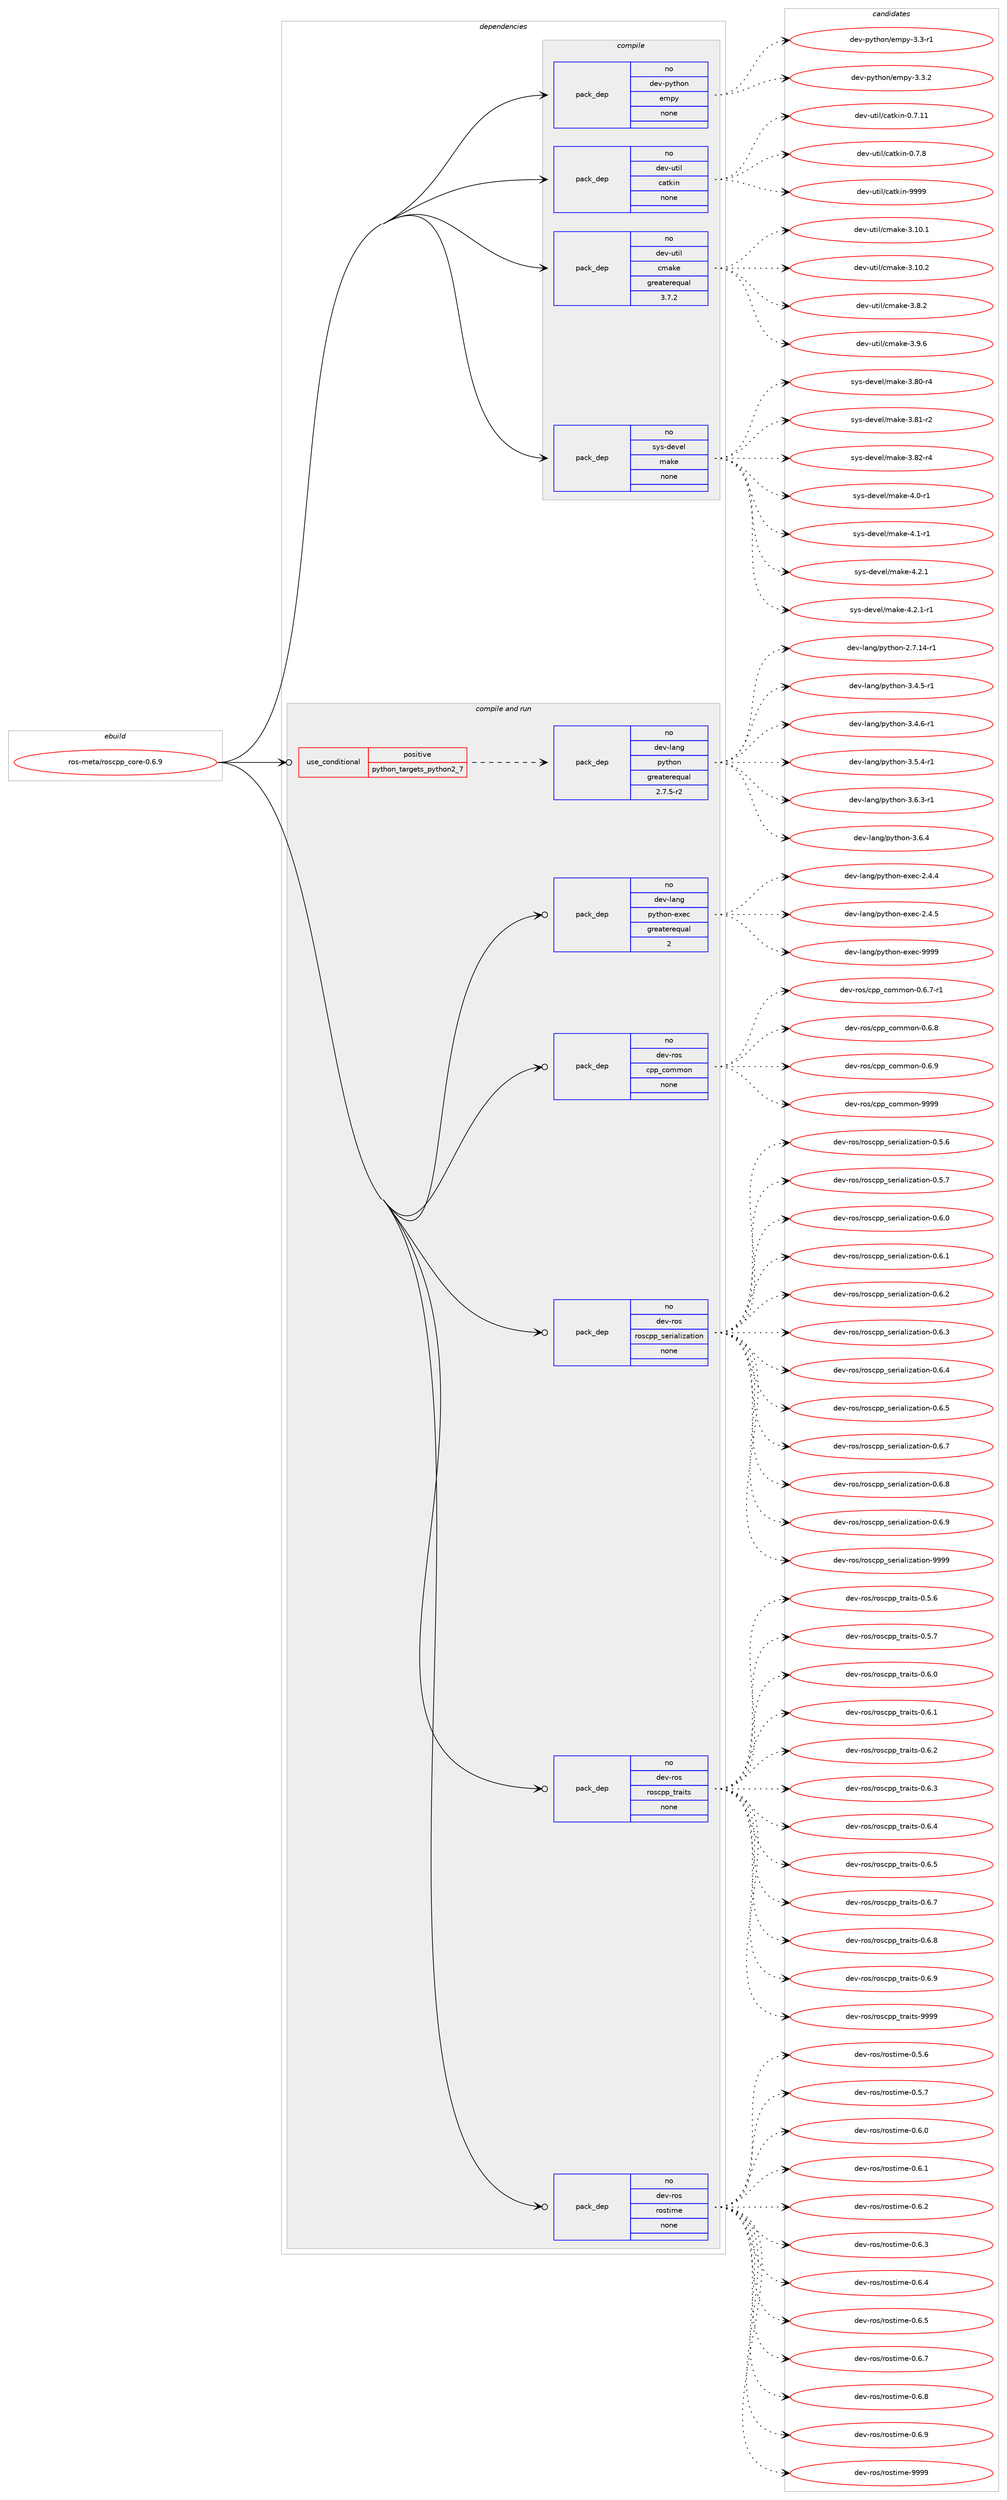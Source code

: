 digraph prolog {

# *************
# Graph options
# *************

newrank=true;
concentrate=true;
compound=true;
graph [rankdir=LR,fontname=Helvetica,fontsize=10,ranksep=1.5];#, ranksep=2.5, nodesep=0.2];
edge  [arrowhead=vee];
node  [fontname=Helvetica,fontsize=10];

# **********
# The ebuild
# **********

subgraph cluster_leftcol {
color=gray;
rank=same;
label=<<i>ebuild</i>>;
id [label="ros-meta/roscpp_core-0.6.9", color=red, width=4, href="../ros-meta/roscpp_core-0.6.9.svg"];
}

# ****************
# The dependencies
# ****************

subgraph cluster_midcol {
color=gray;
label=<<i>dependencies</i>>;
subgraph cluster_compile {
fillcolor="#eeeeee";
style=filled;
label=<<i>compile</i>>;
subgraph pack456 {
dependency665 [label=<<TABLE BORDER="0" CELLBORDER="1" CELLSPACING="0" CELLPADDING="4" WIDTH="220"><TR><TD ROWSPAN="6" CELLPADDING="30">pack_dep</TD></TR><TR><TD WIDTH="110">no</TD></TR><TR><TD>dev-python</TD></TR><TR><TD>empy</TD></TR><TR><TD>none</TD></TR><TR><TD></TD></TR></TABLE>>, shape=none, color=blue];
}
id:e -> dependency665:w [weight=20,style="solid",arrowhead="vee"];
subgraph pack457 {
dependency666 [label=<<TABLE BORDER="0" CELLBORDER="1" CELLSPACING="0" CELLPADDING="4" WIDTH="220"><TR><TD ROWSPAN="6" CELLPADDING="30">pack_dep</TD></TR><TR><TD WIDTH="110">no</TD></TR><TR><TD>dev-util</TD></TR><TR><TD>catkin</TD></TR><TR><TD>none</TD></TR><TR><TD></TD></TR></TABLE>>, shape=none, color=blue];
}
id:e -> dependency666:w [weight=20,style="solid",arrowhead="vee"];
subgraph pack458 {
dependency667 [label=<<TABLE BORDER="0" CELLBORDER="1" CELLSPACING="0" CELLPADDING="4" WIDTH="220"><TR><TD ROWSPAN="6" CELLPADDING="30">pack_dep</TD></TR><TR><TD WIDTH="110">no</TD></TR><TR><TD>dev-util</TD></TR><TR><TD>cmake</TD></TR><TR><TD>greaterequal</TD></TR><TR><TD>3.7.2</TD></TR></TABLE>>, shape=none, color=blue];
}
id:e -> dependency667:w [weight=20,style="solid",arrowhead="vee"];
subgraph pack459 {
dependency668 [label=<<TABLE BORDER="0" CELLBORDER="1" CELLSPACING="0" CELLPADDING="4" WIDTH="220"><TR><TD ROWSPAN="6" CELLPADDING="30">pack_dep</TD></TR><TR><TD WIDTH="110">no</TD></TR><TR><TD>sys-devel</TD></TR><TR><TD>make</TD></TR><TR><TD>none</TD></TR><TR><TD></TD></TR></TABLE>>, shape=none, color=blue];
}
id:e -> dependency668:w [weight=20,style="solid",arrowhead="vee"];
}
subgraph cluster_compileandrun {
fillcolor="#eeeeee";
style=filled;
label=<<i>compile and run</i>>;
subgraph cond195 {
dependency669 [label=<<TABLE BORDER="0" CELLBORDER="1" CELLSPACING="0" CELLPADDING="4"><TR><TD ROWSPAN="3" CELLPADDING="10">use_conditional</TD></TR><TR><TD>positive</TD></TR><TR><TD>python_targets_python2_7</TD></TR></TABLE>>, shape=none, color=red];
subgraph pack460 {
dependency670 [label=<<TABLE BORDER="0" CELLBORDER="1" CELLSPACING="0" CELLPADDING="4" WIDTH="220"><TR><TD ROWSPAN="6" CELLPADDING="30">pack_dep</TD></TR><TR><TD WIDTH="110">no</TD></TR><TR><TD>dev-lang</TD></TR><TR><TD>python</TD></TR><TR><TD>greaterequal</TD></TR><TR><TD>2.7.5-r2</TD></TR></TABLE>>, shape=none, color=blue];
}
dependency669:e -> dependency670:w [weight=20,style="dashed",arrowhead="vee"];
}
id:e -> dependency669:w [weight=20,style="solid",arrowhead="odotvee"];
subgraph pack461 {
dependency671 [label=<<TABLE BORDER="0" CELLBORDER="1" CELLSPACING="0" CELLPADDING="4" WIDTH="220"><TR><TD ROWSPAN="6" CELLPADDING="30">pack_dep</TD></TR><TR><TD WIDTH="110">no</TD></TR><TR><TD>dev-lang</TD></TR><TR><TD>python-exec</TD></TR><TR><TD>greaterequal</TD></TR><TR><TD>2</TD></TR></TABLE>>, shape=none, color=blue];
}
id:e -> dependency671:w [weight=20,style="solid",arrowhead="odotvee"];
subgraph pack462 {
dependency672 [label=<<TABLE BORDER="0" CELLBORDER="1" CELLSPACING="0" CELLPADDING="4" WIDTH="220"><TR><TD ROWSPAN="6" CELLPADDING="30">pack_dep</TD></TR><TR><TD WIDTH="110">no</TD></TR><TR><TD>dev-ros</TD></TR><TR><TD>cpp_common</TD></TR><TR><TD>none</TD></TR><TR><TD></TD></TR></TABLE>>, shape=none, color=blue];
}
id:e -> dependency672:w [weight=20,style="solid",arrowhead="odotvee"];
subgraph pack463 {
dependency673 [label=<<TABLE BORDER="0" CELLBORDER="1" CELLSPACING="0" CELLPADDING="4" WIDTH="220"><TR><TD ROWSPAN="6" CELLPADDING="30">pack_dep</TD></TR><TR><TD WIDTH="110">no</TD></TR><TR><TD>dev-ros</TD></TR><TR><TD>roscpp_serialization</TD></TR><TR><TD>none</TD></TR><TR><TD></TD></TR></TABLE>>, shape=none, color=blue];
}
id:e -> dependency673:w [weight=20,style="solid",arrowhead="odotvee"];
subgraph pack464 {
dependency674 [label=<<TABLE BORDER="0" CELLBORDER="1" CELLSPACING="0" CELLPADDING="4" WIDTH="220"><TR><TD ROWSPAN="6" CELLPADDING="30">pack_dep</TD></TR><TR><TD WIDTH="110">no</TD></TR><TR><TD>dev-ros</TD></TR><TR><TD>roscpp_traits</TD></TR><TR><TD>none</TD></TR><TR><TD></TD></TR></TABLE>>, shape=none, color=blue];
}
id:e -> dependency674:w [weight=20,style="solid",arrowhead="odotvee"];
subgraph pack465 {
dependency675 [label=<<TABLE BORDER="0" CELLBORDER="1" CELLSPACING="0" CELLPADDING="4" WIDTH="220"><TR><TD ROWSPAN="6" CELLPADDING="30">pack_dep</TD></TR><TR><TD WIDTH="110">no</TD></TR><TR><TD>dev-ros</TD></TR><TR><TD>rostime</TD></TR><TR><TD>none</TD></TR><TR><TD></TD></TR></TABLE>>, shape=none, color=blue];
}
id:e -> dependency675:w [weight=20,style="solid",arrowhead="odotvee"];
}
subgraph cluster_run {
fillcolor="#eeeeee";
style=filled;
label=<<i>run</i>>;
}
}

# **************
# The candidates
# **************

subgraph cluster_choices {
rank=same;
color=gray;
label=<<i>candidates</i>>;

subgraph choice456 {
color=black;
nodesep=1;
choice1001011184511212111610411111047101109112121455146514511449 [label="dev-python/empy-3.3-r1", color=red, width=4,href="../dev-python/empy-3.3-r1.svg"];
choice1001011184511212111610411111047101109112121455146514650 [label="dev-python/empy-3.3.2", color=red, width=4,href="../dev-python/empy-3.3.2.svg"];
dependency665:e -> choice1001011184511212111610411111047101109112121455146514511449:w [style=dotted,weight="100"];
dependency665:e -> choice1001011184511212111610411111047101109112121455146514650:w [style=dotted,weight="100"];
}
subgraph choice457 {
color=black;
nodesep=1;
choice1001011184511711610510847999711610710511045484655464949 [label="dev-util/catkin-0.7.11", color=red, width=4,href="../dev-util/catkin-0.7.11.svg"];
choice10010111845117116105108479997116107105110454846554656 [label="dev-util/catkin-0.7.8", color=red, width=4,href="../dev-util/catkin-0.7.8.svg"];
choice100101118451171161051084799971161071051104557575757 [label="dev-util/catkin-9999", color=red, width=4,href="../dev-util/catkin-9999.svg"];
dependency666:e -> choice1001011184511711610510847999711610710511045484655464949:w [style=dotted,weight="100"];
dependency666:e -> choice10010111845117116105108479997116107105110454846554656:w [style=dotted,weight="100"];
dependency666:e -> choice100101118451171161051084799971161071051104557575757:w [style=dotted,weight="100"];
}
subgraph choice458 {
color=black;
nodesep=1;
choice1001011184511711610510847991099710710145514649484649 [label="dev-util/cmake-3.10.1", color=red, width=4,href="../dev-util/cmake-3.10.1.svg"];
choice1001011184511711610510847991099710710145514649484650 [label="dev-util/cmake-3.10.2", color=red, width=4,href="../dev-util/cmake-3.10.2.svg"];
choice10010111845117116105108479910997107101455146564650 [label="dev-util/cmake-3.8.2", color=red, width=4,href="../dev-util/cmake-3.8.2.svg"];
choice10010111845117116105108479910997107101455146574654 [label="dev-util/cmake-3.9.6", color=red, width=4,href="../dev-util/cmake-3.9.6.svg"];
dependency667:e -> choice1001011184511711610510847991099710710145514649484649:w [style=dotted,weight="100"];
dependency667:e -> choice1001011184511711610510847991099710710145514649484650:w [style=dotted,weight="100"];
dependency667:e -> choice10010111845117116105108479910997107101455146564650:w [style=dotted,weight="100"];
dependency667:e -> choice10010111845117116105108479910997107101455146574654:w [style=dotted,weight="100"];
}
subgraph choice459 {
color=black;
nodesep=1;
choice11512111545100101118101108471099710710145514656484511452 [label="sys-devel/make-3.80-r4", color=red, width=4,href="../sys-devel/make-3.80-r4.svg"];
choice11512111545100101118101108471099710710145514656494511450 [label="sys-devel/make-3.81-r2", color=red, width=4,href="../sys-devel/make-3.81-r2.svg"];
choice11512111545100101118101108471099710710145514656504511452 [label="sys-devel/make-3.82-r4", color=red, width=4,href="../sys-devel/make-3.82-r4.svg"];
choice115121115451001011181011084710997107101455246484511449 [label="sys-devel/make-4.0-r1", color=red, width=4,href="../sys-devel/make-4.0-r1.svg"];
choice115121115451001011181011084710997107101455246494511449 [label="sys-devel/make-4.1-r1", color=red, width=4,href="../sys-devel/make-4.1-r1.svg"];
choice115121115451001011181011084710997107101455246504649 [label="sys-devel/make-4.2.1", color=red, width=4,href="../sys-devel/make-4.2.1.svg"];
choice1151211154510010111810110847109971071014552465046494511449 [label="sys-devel/make-4.2.1-r1", color=red, width=4,href="../sys-devel/make-4.2.1-r1.svg"];
dependency668:e -> choice11512111545100101118101108471099710710145514656484511452:w [style=dotted,weight="100"];
dependency668:e -> choice11512111545100101118101108471099710710145514656494511450:w [style=dotted,weight="100"];
dependency668:e -> choice11512111545100101118101108471099710710145514656504511452:w [style=dotted,weight="100"];
dependency668:e -> choice115121115451001011181011084710997107101455246484511449:w [style=dotted,weight="100"];
dependency668:e -> choice115121115451001011181011084710997107101455246494511449:w [style=dotted,weight="100"];
dependency668:e -> choice115121115451001011181011084710997107101455246504649:w [style=dotted,weight="100"];
dependency668:e -> choice1151211154510010111810110847109971071014552465046494511449:w [style=dotted,weight="100"];
}
subgraph choice460 {
color=black;
nodesep=1;
choice100101118451089711010347112121116104111110455046554649524511449 [label="dev-lang/python-2.7.14-r1", color=red, width=4,href="../dev-lang/python-2.7.14-r1.svg"];
choice1001011184510897110103471121211161041111104551465246534511449 [label="dev-lang/python-3.4.5-r1", color=red, width=4,href="../dev-lang/python-3.4.5-r1.svg"];
choice1001011184510897110103471121211161041111104551465246544511449 [label="dev-lang/python-3.4.6-r1", color=red, width=4,href="../dev-lang/python-3.4.6-r1.svg"];
choice1001011184510897110103471121211161041111104551465346524511449 [label="dev-lang/python-3.5.4-r1", color=red, width=4,href="../dev-lang/python-3.5.4-r1.svg"];
choice1001011184510897110103471121211161041111104551465446514511449 [label="dev-lang/python-3.6.3-r1", color=red, width=4,href="../dev-lang/python-3.6.3-r1.svg"];
choice100101118451089711010347112121116104111110455146544652 [label="dev-lang/python-3.6.4", color=red, width=4,href="../dev-lang/python-3.6.4.svg"];
dependency670:e -> choice100101118451089711010347112121116104111110455046554649524511449:w [style=dotted,weight="100"];
dependency670:e -> choice1001011184510897110103471121211161041111104551465246534511449:w [style=dotted,weight="100"];
dependency670:e -> choice1001011184510897110103471121211161041111104551465246544511449:w [style=dotted,weight="100"];
dependency670:e -> choice1001011184510897110103471121211161041111104551465346524511449:w [style=dotted,weight="100"];
dependency670:e -> choice1001011184510897110103471121211161041111104551465446514511449:w [style=dotted,weight="100"];
dependency670:e -> choice100101118451089711010347112121116104111110455146544652:w [style=dotted,weight="100"];
}
subgraph choice461 {
color=black;
nodesep=1;
choice1001011184510897110103471121211161041111104510112010199455046524652 [label="dev-lang/python-exec-2.4.4", color=red, width=4,href="../dev-lang/python-exec-2.4.4.svg"];
choice1001011184510897110103471121211161041111104510112010199455046524653 [label="dev-lang/python-exec-2.4.5", color=red, width=4,href="../dev-lang/python-exec-2.4.5.svg"];
choice10010111845108971101034711212111610411111045101120101994557575757 [label="dev-lang/python-exec-9999", color=red, width=4,href="../dev-lang/python-exec-9999.svg"];
dependency671:e -> choice1001011184510897110103471121211161041111104510112010199455046524652:w [style=dotted,weight="100"];
dependency671:e -> choice1001011184510897110103471121211161041111104510112010199455046524653:w [style=dotted,weight="100"];
dependency671:e -> choice10010111845108971101034711212111610411111045101120101994557575757:w [style=dotted,weight="100"];
}
subgraph choice462 {
color=black;
nodesep=1;
choice10010111845114111115479911211295991111091091111104548465446554511449 [label="dev-ros/cpp_common-0.6.7-r1", color=red, width=4,href="../dev-ros/cpp_common-0.6.7-r1.svg"];
choice1001011184511411111547991121129599111109109111110454846544656 [label="dev-ros/cpp_common-0.6.8", color=red, width=4,href="../dev-ros/cpp_common-0.6.8.svg"];
choice1001011184511411111547991121129599111109109111110454846544657 [label="dev-ros/cpp_common-0.6.9", color=red, width=4,href="../dev-ros/cpp_common-0.6.9.svg"];
choice10010111845114111115479911211295991111091091111104557575757 [label="dev-ros/cpp_common-9999", color=red, width=4,href="../dev-ros/cpp_common-9999.svg"];
dependency672:e -> choice10010111845114111115479911211295991111091091111104548465446554511449:w [style=dotted,weight="100"];
dependency672:e -> choice1001011184511411111547991121129599111109109111110454846544656:w [style=dotted,weight="100"];
dependency672:e -> choice1001011184511411111547991121129599111109109111110454846544657:w [style=dotted,weight="100"];
dependency672:e -> choice10010111845114111115479911211295991111091091111104557575757:w [style=dotted,weight="100"];
}
subgraph choice463 {
color=black;
nodesep=1;
choice100101118451141111154711411111599112112951151011141059710810512297116105111110454846534654 [label="dev-ros/roscpp_serialization-0.5.6", color=red, width=4,href="../dev-ros/roscpp_serialization-0.5.6.svg"];
choice100101118451141111154711411111599112112951151011141059710810512297116105111110454846534655 [label="dev-ros/roscpp_serialization-0.5.7", color=red, width=4,href="../dev-ros/roscpp_serialization-0.5.7.svg"];
choice100101118451141111154711411111599112112951151011141059710810512297116105111110454846544648 [label="dev-ros/roscpp_serialization-0.6.0", color=red, width=4,href="../dev-ros/roscpp_serialization-0.6.0.svg"];
choice100101118451141111154711411111599112112951151011141059710810512297116105111110454846544649 [label="dev-ros/roscpp_serialization-0.6.1", color=red, width=4,href="../dev-ros/roscpp_serialization-0.6.1.svg"];
choice100101118451141111154711411111599112112951151011141059710810512297116105111110454846544650 [label="dev-ros/roscpp_serialization-0.6.2", color=red, width=4,href="../dev-ros/roscpp_serialization-0.6.2.svg"];
choice100101118451141111154711411111599112112951151011141059710810512297116105111110454846544651 [label="dev-ros/roscpp_serialization-0.6.3", color=red, width=4,href="../dev-ros/roscpp_serialization-0.6.3.svg"];
choice100101118451141111154711411111599112112951151011141059710810512297116105111110454846544652 [label="dev-ros/roscpp_serialization-0.6.4", color=red, width=4,href="../dev-ros/roscpp_serialization-0.6.4.svg"];
choice100101118451141111154711411111599112112951151011141059710810512297116105111110454846544653 [label="dev-ros/roscpp_serialization-0.6.5", color=red, width=4,href="../dev-ros/roscpp_serialization-0.6.5.svg"];
choice100101118451141111154711411111599112112951151011141059710810512297116105111110454846544655 [label="dev-ros/roscpp_serialization-0.6.7", color=red, width=4,href="../dev-ros/roscpp_serialization-0.6.7.svg"];
choice100101118451141111154711411111599112112951151011141059710810512297116105111110454846544656 [label="dev-ros/roscpp_serialization-0.6.8", color=red, width=4,href="../dev-ros/roscpp_serialization-0.6.8.svg"];
choice100101118451141111154711411111599112112951151011141059710810512297116105111110454846544657 [label="dev-ros/roscpp_serialization-0.6.9", color=red, width=4,href="../dev-ros/roscpp_serialization-0.6.9.svg"];
choice1001011184511411111547114111115991121129511510111410597108105122971161051111104557575757 [label="dev-ros/roscpp_serialization-9999", color=red, width=4,href="../dev-ros/roscpp_serialization-9999.svg"];
dependency673:e -> choice100101118451141111154711411111599112112951151011141059710810512297116105111110454846534654:w [style=dotted,weight="100"];
dependency673:e -> choice100101118451141111154711411111599112112951151011141059710810512297116105111110454846534655:w [style=dotted,weight="100"];
dependency673:e -> choice100101118451141111154711411111599112112951151011141059710810512297116105111110454846544648:w [style=dotted,weight="100"];
dependency673:e -> choice100101118451141111154711411111599112112951151011141059710810512297116105111110454846544649:w [style=dotted,weight="100"];
dependency673:e -> choice100101118451141111154711411111599112112951151011141059710810512297116105111110454846544650:w [style=dotted,weight="100"];
dependency673:e -> choice100101118451141111154711411111599112112951151011141059710810512297116105111110454846544651:w [style=dotted,weight="100"];
dependency673:e -> choice100101118451141111154711411111599112112951151011141059710810512297116105111110454846544652:w [style=dotted,weight="100"];
dependency673:e -> choice100101118451141111154711411111599112112951151011141059710810512297116105111110454846544653:w [style=dotted,weight="100"];
dependency673:e -> choice100101118451141111154711411111599112112951151011141059710810512297116105111110454846544655:w [style=dotted,weight="100"];
dependency673:e -> choice100101118451141111154711411111599112112951151011141059710810512297116105111110454846544656:w [style=dotted,weight="100"];
dependency673:e -> choice100101118451141111154711411111599112112951151011141059710810512297116105111110454846544657:w [style=dotted,weight="100"];
dependency673:e -> choice1001011184511411111547114111115991121129511510111410597108105122971161051111104557575757:w [style=dotted,weight="100"];
}
subgraph choice464 {
color=black;
nodesep=1;
choice1001011184511411111547114111115991121129511611497105116115454846534654 [label="dev-ros/roscpp_traits-0.5.6", color=red, width=4,href="../dev-ros/roscpp_traits-0.5.6.svg"];
choice1001011184511411111547114111115991121129511611497105116115454846534655 [label="dev-ros/roscpp_traits-0.5.7", color=red, width=4,href="../dev-ros/roscpp_traits-0.5.7.svg"];
choice1001011184511411111547114111115991121129511611497105116115454846544648 [label="dev-ros/roscpp_traits-0.6.0", color=red, width=4,href="../dev-ros/roscpp_traits-0.6.0.svg"];
choice1001011184511411111547114111115991121129511611497105116115454846544649 [label="dev-ros/roscpp_traits-0.6.1", color=red, width=4,href="../dev-ros/roscpp_traits-0.6.1.svg"];
choice1001011184511411111547114111115991121129511611497105116115454846544650 [label="dev-ros/roscpp_traits-0.6.2", color=red, width=4,href="../dev-ros/roscpp_traits-0.6.2.svg"];
choice1001011184511411111547114111115991121129511611497105116115454846544651 [label="dev-ros/roscpp_traits-0.6.3", color=red, width=4,href="../dev-ros/roscpp_traits-0.6.3.svg"];
choice1001011184511411111547114111115991121129511611497105116115454846544652 [label="dev-ros/roscpp_traits-0.6.4", color=red, width=4,href="../dev-ros/roscpp_traits-0.6.4.svg"];
choice1001011184511411111547114111115991121129511611497105116115454846544653 [label="dev-ros/roscpp_traits-0.6.5", color=red, width=4,href="../dev-ros/roscpp_traits-0.6.5.svg"];
choice1001011184511411111547114111115991121129511611497105116115454846544655 [label="dev-ros/roscpp_traits-0.6.7", color=red, width=4,href="../dev-ros/roscpp_traits-0.6.7.svg"];
choice1001011184511411111547114111115991121129511611497105116115454846544656 [label="dev-ros/roscpp_traits-0.6.8", color=red, width=4,href="../dev-ros/roscpp_traits-0.6.8.svg"];
choice1001011184511411111547114111115991121129511611497105116115454846544657 [label="dev-ros/roscpp_traits-0.6.9", color=red, width=4,href="../dev-ros/roscpp_traits-0.6.9.svg"];
choice10010111845114111115471141111159911211295116114971051161154557575757 [label="dev-ros/roscpp_traits-9999", color=red, width=4,href="../dev-ros/roscpp_traits-9999.svg"];
dependency674:e -> choice1001011184511411111547114111115991121129511611497105116115454846534654:w [style=dotted,weight="100"];
dependency674:e -> choice1001011184511411111547114111115991121129511611497105116115454846534655:w [style=dotted,weight="100"];
dependency674:e -> choice1001011184511411111547114111115991121129511611497105116115454846544648:w [style=dotted,weight="100"];
dependency674:e -> choice1001011184511411111547114111115991121129511611497105116115454846544649:w [style=dotted,weight="100"];
dependency674:e -> choice1001011184511411111547114111115991121129511611497105116115454846544650:w [style=dotted,weight="100"];
dependency674:e -> choice1001011184511411111547114111115991121129511611497105116115454846544651:w [style=dotted,weight="100"];
dependency674:e -> choice1001011184511411111547114111115991121129511611497105116115454846544652:w [style=dotted,weight="100"];
dependency674:e -> choice1001011184511411111547114111115991121129511611497105116115454846544653:w [style=dotted,weight="100"];
dependency674:e -> choice1001011184511411111547114111115991121129511611497105116115454846544655:w [style=dotted,weight="100"];
dependency674:e -> choice1001011184511411111547114111115991121129511611497105116115454846544656:w [style=dotted,weight="100"];
dependency674:e -> choice1001011184511411111547114111115991121129511611497105116115454846544657:w [style=dotted,weight="100"];
dependency674:e -> choice10010111845114111115471141111159911211295116114971051161154557575757:w [style=dotted,weight="100"];
}
subgraph choice465 {
color=black;
nodesep=1;
choice1001011184511411111547114111115116105109101454846534654 [label="dev-ros/rostime-0.5.6", color=red, width=4,href="../dev-ros/rostime-0.5.6.svg"];
choice1001011184511411111547114111115116105109101454846534655 [label="dev-ros/rostime-0.5.7", color=red, width=4,href="../dev-ros/rostime-0.5.7.svg"];
choice1001011184511411111547114111115116105109101454846544648 [label="dev-ros/rostime-0.6.0", color=red, width=4,href="../dev-ros/rostime-0.6.0.svg"];
choice1001011184511411111547114111115116105109101454846544649 [label="dev-ros/rostime-0.6.1", color=red, width=4,href="../dev-ros/rostime-0.6.1.svg"];
choice1001011184511411111547114111115116105109101454846544650 [label="dev-ros/rostime-0.6.2", color=red, width=4,href="../dev-ros/rostime-0.6.2.svg"];
choice1001011184511411111547114111115116105109101454846544651 [label="dev-ros/rostime-0.6.3", color=red, width=4,href="../dev-ros/rostime-0.6.3.svg"];
choice1001011184511411111547114111115116105109101454846544652 [label="dev-ros/rostime-0.6.4", color=red, width=4,href="../dev-ros/rostime-0.6.4.svg"];
choice1001011184511411111547114111115116105109101454846544653 [label="dev-ros/rostime-0.6.5", color=red, width=4,href="../dev-ros/rostime-0.6.5.svg"];
choice1001011184511411111547114111115116105109101454846544655 [label="dev-ros/rostime-0.6.7", color=red, width=4,href="../dev-ros/rostime-0.6.7.svg"];
choice1001011184511411111547114111115116105109101454846544656 [label="dev-ros/rostime-0.6.8", color=red, width=4,href="../dev-ros/rostime-0.6.8.svg"];
choice1001011184511411111547114111115116105109101454846544657 [label="dev-ros/rostime-0.6.9", color=red, width=4,href="../dev-ros/rostime-0.6.9.svg"];
choice10010111845114111115471141111151161051091014557575757 [label="dev-ros/rostime-9999", color=red, width=4,href="../dev-ros/rostime-9999.svg"];
dependency675:e -> choice1001011184511411111547114111115116105109101454846534654:w [style=dotted,weight="100"];
dependency675:e -> choice1001011184511411111547114111115116105109101454846534655:w [style=dotted,weight="100"];
dependency675:e -> choice1001011184511411111547114111115116105109101454846544648:w [style=dotted,weight="100"];
dependency675:e -> choice1001011184511411111547114111115116105109101454846544649:w [style=dotted,weight="100"];
dependency675:e -> choice1001011184511411111547114111115116105109101454846544650:w [style=dotted,weight="100"];
dependency675:e -> choice1001011184511411111547114111115116105109101454846544651:w [style=dotted,weight="100"];
dependency675:e -> choice1001011184511411111547114111115116105109101454846544652:w [style=dotted,weight="100"];
dependency675:e -> choice1001011184511411111547114111115116105109101454846544653:w [style=dotted,weight="100"];
dependency675:e -> choice1001011184511411111547114111115116105109101454846544655:w [style=dotted,weight="100"];
dependency675:e -> choice1001011184511411111547114111115116105109101454846544656:w [style=dotted,weight="100"];
dependency675:e -> choice1001011184511411111547114111115116105109101454846544657:w [style=dotted,weight="100"];
dependency675:e -> choice10010111845114111115471141111151161051091014557575757:w [style=dotted,weight="100"];
}
}

}
